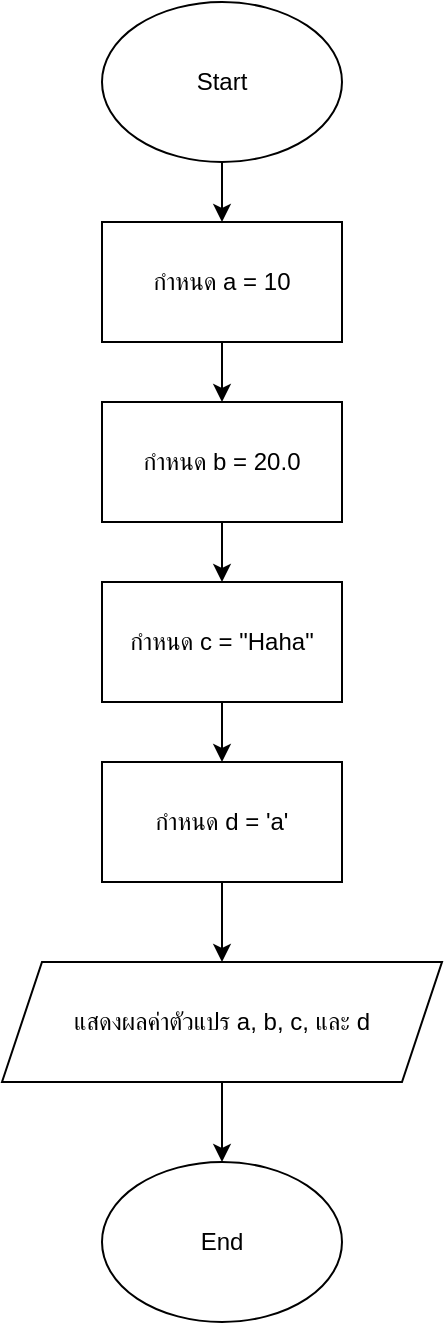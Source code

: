 <mxfile version="24.9.0">
  <diagram name="หน้า-1" id="wVRqIEp1OAOJQBLK5YJc">
    <mxGraphModel dx="1388" dy="623" grid="1" gridSize="10" guides="1" tooltips="1" connect="1" arrows="1" fold="1" page="1" pageScale="1" pageWidth="827" pageHeight="1169" math="0" shadow="0">
      <root>
        <mxCell id="0" />
        <mxCell id="1" parent="0" />
        <mxCell id="g-_DGgSMqAKhC7G5JaoX-2" value="" style="edgeStyle=orthogonalEdgeStyle;rounded=0;orthogonalLoop=1;jettySize=auto;html=1;" edge="1" parent="1" source="eOiUbFQpEhBaJ0-t1juN-2" target="eOiUbFQpEhBaJ0-t1juN-4">
          <mxGeometry relative="1" as="geometry" />
        </mxCell>
        <mxCell id="eOiUbFQpEhBaJ0-t1juN-2" value="Start" style="ellipse;whiteSpace=wrap;html=1;" parent="1" vertex="1">
          <mxGeometry x="354" y="20" width="120" height="80" as="geometry" />
        </mxCell>
        <mxCell id="g-_DGgSMqAKhC7G5JaoX-1" value="" style="edgeStyle=orthogonalEdgeStyle;rounded=0;orthogonalLoop=1;jettySize=auto;html=1;" edge="1" parent="1" source="eOiUbFQpEhBaJ0-t1juN-4" target="eOiUbFQpEhBaJ0-t1juN-9">
          <mxGeometry relative="1" as="geometry" />
        </mxCell>
        <mxCell id="eOiUbFQpEhBaJ0-t1juN-4" value="กำหนด a = 10" style="rounded=0;whiteSpace=wrap;html=1;" parent="1" vertex="1">
          <mxGeometry x="354" y="130" width="120" height="60" as="geometry" />
        </mxCell>
        <mxCell id="g-_DGgSMqAKhC7G5JaoX-3" value="" style="edgeStyle=orthogonalEdgeStyle;rounded=0;orthogonalLoop=1;jettySize=auto;html=1;" edge="1" parent="1" source="eOiUbFQpEhBaJ0-t1juN-9" target="eOiUbFQpEhBaJ0-t1juN-25">
          <mxGeometry relative="1" as="geometry" />
        </mxCell>
        <mxCell id="eOiUbFQpEhBaJ0-t1juN-9" value="กำหนด b = 20.0" style="whiteSpace=wrap;html=1;" parent="1" vertex="1">
          <mxGeometry x="354" y="220" width="120" height="60" as="geometry" />
        </mxCell>
        <mxCell id="eOiUbFQpEhBaJ0-t1juN-12" value="End" style="ellipse;whiteSpace=wrap;html=1;" parent="1" vertex="1">
          <mxGeometry x="354" y="600" width="120" height="80" as="geometry" />
        </mxCell>
        <mxCell id="g-_DGgSMqAKhC7G5JaoX-6" value="" style="edgeStyle=orthogonalEdgeStyle;rounded=0;orthogonalLoop=1;jettySize=auto;html=1;" edge="1" parent="1" source="eOiUbFQpEhBaJ0-t1juN-21" target="g-_DGgSMqAKhC7G5JaoX-5">
          <mxGeometry relative="1" as="geometry" />
        </mxCell>
        <mxCell id="eOiUbFQpEhBaJ0-t1juN-21" value="กำหนด d = &#39;a&#39;" style="whiteSpace=wrap;html=1;" parent="1" vertex="1">
          <mxGeometry x="354" y="400" width="120" height="60" as="geometry" />
        </mxCell>
        <mxCell id="g-_DGgSMqAKhC7G5JaoX-4" value="" style="edgeStyle=orthogonalEdgeStyle;rounded=0;orthogonalLoop=1;jettySize=auto;html=1;" edge="1" parent="1" source="eOiUbFQpEhBaJ0-t1juN-25" target="eOiUbFQpEhBaJ0-t1juN-21">
          <mxGeometry relative="1" as="geometry" />
        </mxCell>
        <mxCell id="eOiUbFQpEhBaJ0-t1juN-25" value="กำหนด c = &quot;Haha&quot;" style="whiteSpace=wrap;html=1;" parent="1" vertex="1">
          <mxGeometry x="354" y="310" width="120" height="60" as="geometry" />
        </mxCell>
        <mxCell id="g-_DGgSMqAKhC7G5JaoX-7" value="" style="edgeStyle=orthogonalEdgeStyle;rounded=0;orthogonalLoop=1;jettySize=auto;html=1;" edge="1" parent="1" source="g-_DGgSMqAKhC7G5JaoX-5" target="eOiUbFQpEhBaJ0-t1juN-12">
          <mxGeometry relative="1" as="geometry" />
        </mxCell>
        <mxCell id="g-_DGgSMqAKhC7G5JaoX-5" value="แสดงผลค่าตัวแปร a, b, c, และ d" style="shape=parallelogram;perimeter=parallelogramPerimeter;whiteSpace=wrap;html=1;fixedSize=1;" vertex="1" parent="1">
          <mxGeometry x="304" y="500" width="220" height="60" as="geometry" />
        </mxCell>
      </root>
    </mxGraphModel>
  </diagram>
</mxfile>
